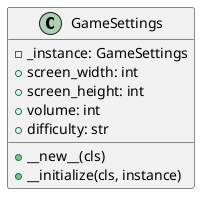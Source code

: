 @startuml

class GameSettings {
    - _instance: GameSettings
    + __new__(cls)
    + __initialize(cls, instance)
    + screen_width: int
    + screen_height: int
    + volume: int
    + difficulty: str
}

@enduml
